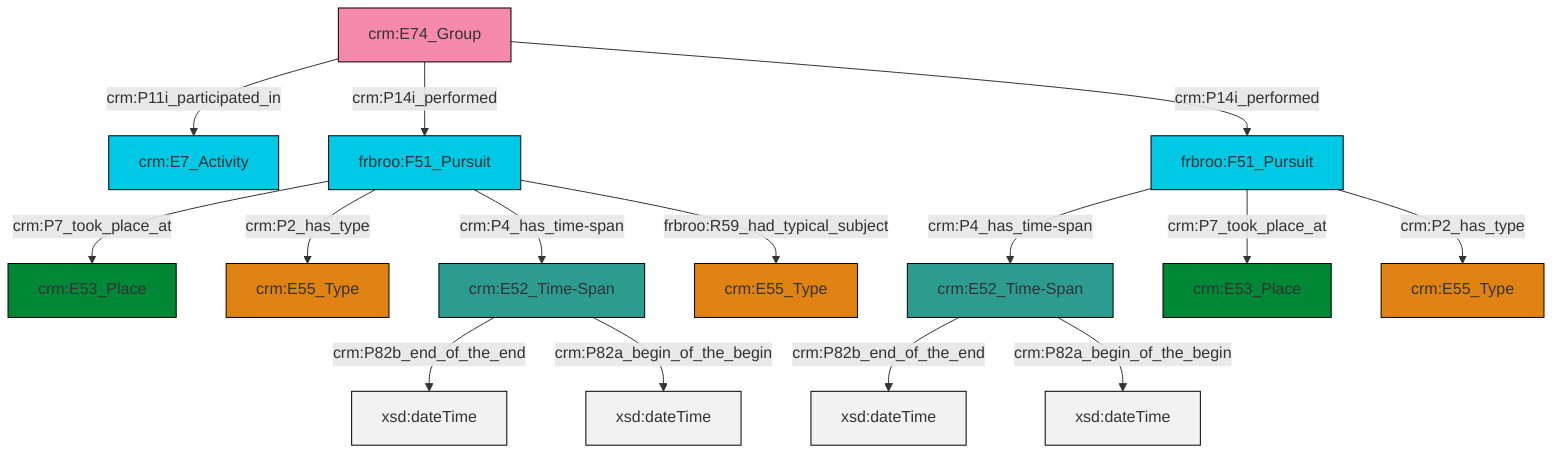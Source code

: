 graph TD
classDef Literal fill:#f2f2f2,stroke:#000000;
classDef CRM_Entity fill:#FFFFFF,stroke:#000000;
classDef Temporal_Entity fill:#00C9E6, stroke:#000000;
classDef Type fill:#E18312, stroke:#000000;
classDef Time-Span fill:#2C9C91, stroke:#000000;
classDef Appellation fill:#FFEB7F, stroke:#000000;
classDef Place fill:#008836, stroke:#000000;
classDef Persistent_Item fill:#B266B2, stroke:#000000;
classDef Conceptual_Object fill:#FFD700, stroke:#000000;
classDef Physical_Thing fill:#D2B48C, stroke:#000000;
classDef Actor fill:#f58aad, stroke:#000000;
classDef PC_Classes fill:#4ce600, stroke:#000000;
classDef Multi fill:#cccccc,stroke:#000000;

2["crm:E52_Time-Span"]:::Time-Span -->|crm:P82b_end_of_the_end| 3[xsd:dateTime]:::Literal
4["frbroo:F51_Pursuit"]:::Temporal_Entity -->|crm:P4_has_time-span| 5["crm:E52_Time-Span"]:::Time-Span
9["crm:E74_Group"]:::Actor -->|crm:P11i_participated_in| 7["crm:E7_Activity"]:::Temporal_Entity
10["frbroo:F51_Pursuit"]:::Temporal_Entity -->|crm:P7_took_place_at| 11["crm:E53_Place"]:::Place
2["crm:E52_Time-Span"]:::Time-Span -->|crm:P82a_begin_of_the_begin| 20[xsd:dateTime]:::Literal
4["frbroo:F51_Pursuit"]:::Temporal_Entity -->|crm:P7_took_place_at| 0["crm:E53_Place"]:::Place
4["frbroo:F51_Pursuit"]:::Temporal_Entity -->|crm:P2_has_type| 17["crm:E55_Type"]:::Type
10["frbroo:F51_Pursuit"]:::Temporal_Entity -->|crm:P2_has_type| 12["crm:E55_Type"]:::Type
9["crm:E74_Group"]:::Actor -->|crm:P14i_performed| 10["frbroo:F51_Pursuit"]:::Temporal_Entity
10["frbroo:F51_Pursuit"]:::Temporal_Entity -->|crm:P4_has_time-span| 2["crm:E52_Time-Span"]:::Time-Span
9["crm:E74_Group"]:::Actor -->|crm:P14i_performed| 4["frbroo:F51_Pursuit"]:::Temporal_Entity
5["crm:E52_Time-Span"]:::Time-Span -->|crm:P82b_end_of_the_end| 26[xsd:dateTime]:::Literal
5["crm:E52_Time-Span"]:::Time-Span -->|crm:P82a_begin_of_the_begin| 27[xsd:dateTime]:::Literal
10["frbroo:F51_Pursuit"]:::Temporal_Entity -->|frbroo:R59_had_typical_subject| 15["crm:E55_Type"]:::Type